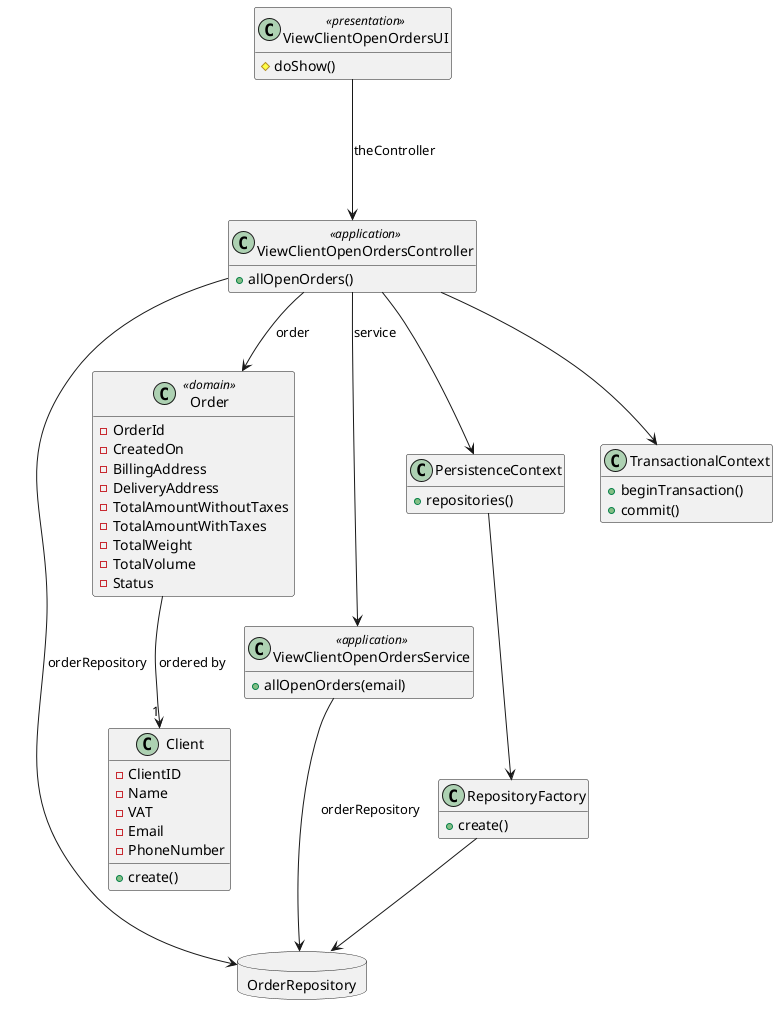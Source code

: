 @startuml

hide empty methods
hide empty attributes

class ViewClientOpenOrdersUI <<presentation>>
class ViewClientOpenOrdersController <<application>>
class Order <<domain>>
class ViewClientOpenOrdersService <<application>>

class Order {
-OrderId /'automatically generated'/
- CreatedOn /'automatically generated na hora do registo do sistema'/
- BillingAddress
- DeliveryAddress
- TotalAmountWithoutTaxes
- TotalAmountWithTaxes
- TotalWeight
- TotalVolume
- Status
}

class ViewClientOpenOrdersService {
+allOpenOrders(email)
}

database OrderRepository{
}

class PersistenceContext{
+repositories()
}



class Client{
+create()
}

class TransactionalContext{
+beginTransaction()
+commit()
}





class ViewClientOpenOrdersController {
+allOpenOrders()
}

class ViewClientOpenOrdersUI {
    #doShow()
}

class Client {
- ClientID
- Name
- VAT
- Email
- PhoneNumber
}



database OrderRepository {
}



class RepositoryFactory{
+create()
}


ViewClientOpenOrdersUI ---> ViewClientOpenOrdersController : theController
ViewClientOpenOrdersController --> Order : order
ViewClientOpenOrdersController --> OrderRepository : orderRepository

/'RegisterClientOrderUI ..> Order : order'/




Order --> "1" Client : ordered by



/'RegisterClientOrderController --> Product : product'/
ViewClientOpenOrdersController --> ViewClientOpenOrdersService : service

/'RegisterClientOrderUI ..> Client : chosenClient
RegisterClientOrderUI ..> OrderItem : orderItem
RegisterClientOrderUI ..> Product : product'/

ViewClientOpenOrdersService --> OrderRepository : orderRepository

ViewClientOpenOrdersController -->PersistenceContext
ViewClientOpenOrdersController -->TransactionalContext

PersistenceContext -->RepositoryFactory
RepositoryFactory -->OrderRepository




@enduml


